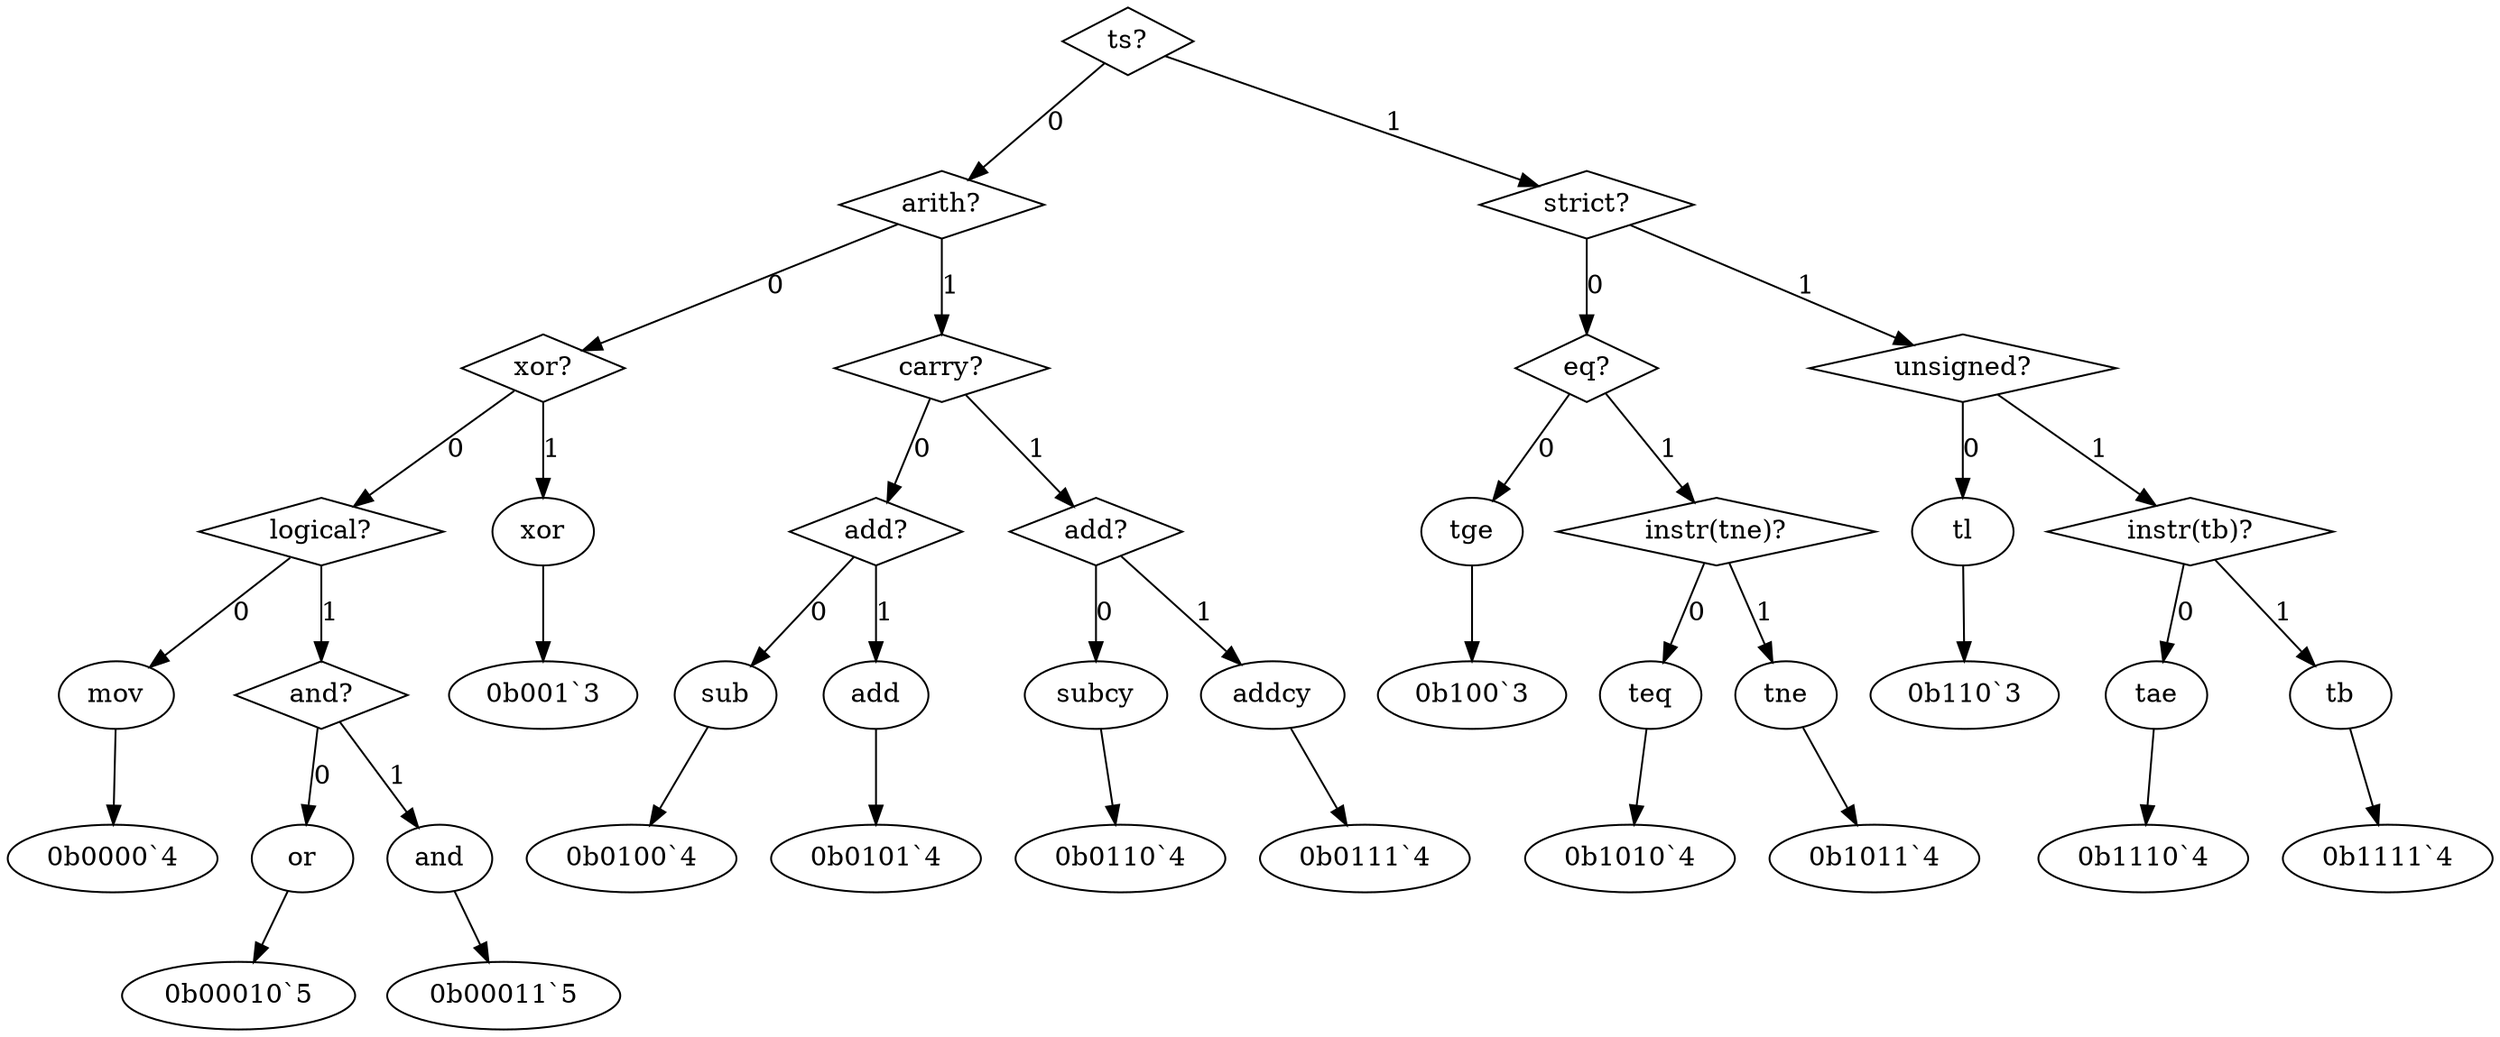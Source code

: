 digraph "Format rr(_)" {
  "ts_15468535" [label = "ts?", shape = diamond];
  "ts_15468535" -> "arith_11854115" [label = "0"];
  "ts_15468535" -> "strict_555480" [label = "1"];
  "arith_11854115" [label = "arith?", shape = diamond];
  "arith_11854115" -> "xor_2619008" [label = "0"];
  "arith_11854115" -> "carry_8195802" [label = "1"];
  "xor_2619008" [label = "xor?", shape = diamond];
  "xor_2619008" -> "logical_6897678" [label = "0"];
  "xor_2619008" -> "xor_16442135" [label = "1"];
  "logical_6897678" [label = "logical?", shape = diamond];
  "logical_6897678" -> "mov_8131765" [label = "0"];
  "logical_6897678" -> "and_9224350" [label = "1"];
  "mov_8131765" [label = "mov"];
  "mov_8131765" -> "0b0000`4"
  "and_9224350" [label = "and?", shape = diamond];
  "and_9224350" -> "or_13437499" [label = "0"];
  "and_9224350" -> "and_14333479" [label = "1"];
  "or_13437499" [label = "or"];
  "or_13437499" -> "0b00010`5"
  "and_14333479" [label = "and"];
  "and_14333479" -> "0b00011`5"
  "xor_16442135" [label = "xor"];
  "xor_16442135" -> "0b001`3"
  "carry_8195802" [label = "carry?", shape = diamond];
  "carry_8195802" -> "add_1118135" [label = "0"];
  "carry_8195802" -> "add_1627692" [label = "1"];
  "add_1118135" [label = "add?", shape = diamond];
  "add_1118135" -> "sub_2133549" [label = "0"];
  "add_1118135" -> "add_13179919" [label = "1"];
  "sub_2133549" [label = "sub"];
  "sub_2133549" -> "0b0100`4"
  "add_13179919" [label = "add"];
  "add_13179919" -> "0b0101`4"
  "add_1627692" [label = "add?", shape = diamond];
  "add_1627692" -> "subcy_4746204" [label = "0"];
  "add_1627692" -> "addcy_9991314" [label = "1"];
  "subcy_4746204" [label = "subcy"];
  "subcy_4746204" -> "0b0110`4"
  "addcy_9991314" [label = "addcy"];
  "addcy_9991314" -> "0b0111`4"
  "strict_555480" [label = "strict?", shape = diamond];
  "strict_555480" -> "eq_13984211" [label = "0"];
  "strict_555480" -> "unsigned_15854941" [label = "1"];
  "eq_13984211" [label = "eq?", shape = diamond];
  "eq_13984211" -> "tge_289938" [label = "0"];
  "eq_13984211" -> "instr(tne)_15436207" [label = "1"];
  "tge_289938" [label = "tge"];
  "tge_289938" -> "0b100`3"
  "instr(tne)_15436207" [label = "instr(tne)?", shape = diamond];
  "instr(tne)_15436207" -> "teq_6366130" [label = "0"];
  "instr(tne)_15436207" -> "tne_9691690" [label = "1"];
  "teq_6366130" [label = "teq"];
  "teq_6366130" -> "0b1010`4"
  "tne_9691690" [label = "tne"];
  "tne_9691690" -> "0b1011`4"
  "unsigned_15854941" [label = "unsigned?", shape = diamond];
  "unsigned_15854941" -> "tl_8913108" [label = "0"];
  "unsigned_15854941" -> "instr(tb)_6620893" [label = "1"];
  "tl_8913108" [label = "tl"];
  "tl_8913108" -> "0b110`3"
  "instr(tb)_6620893" [label = "instr(tb)?", shape = diamond];
  "instr(tb)_6620893" -> "tae_6900673" [label = "0"];
  "instr(tb)_6620893" -> "tb_7020844" [label = "1"];
  "tae_6900673" [label = "tae"];
  "tae_6900673" -> "0b1110`4"
  "tb_7020844" [label = "tb"];
  "tb_7020844" -> "0b1111`4"
}
